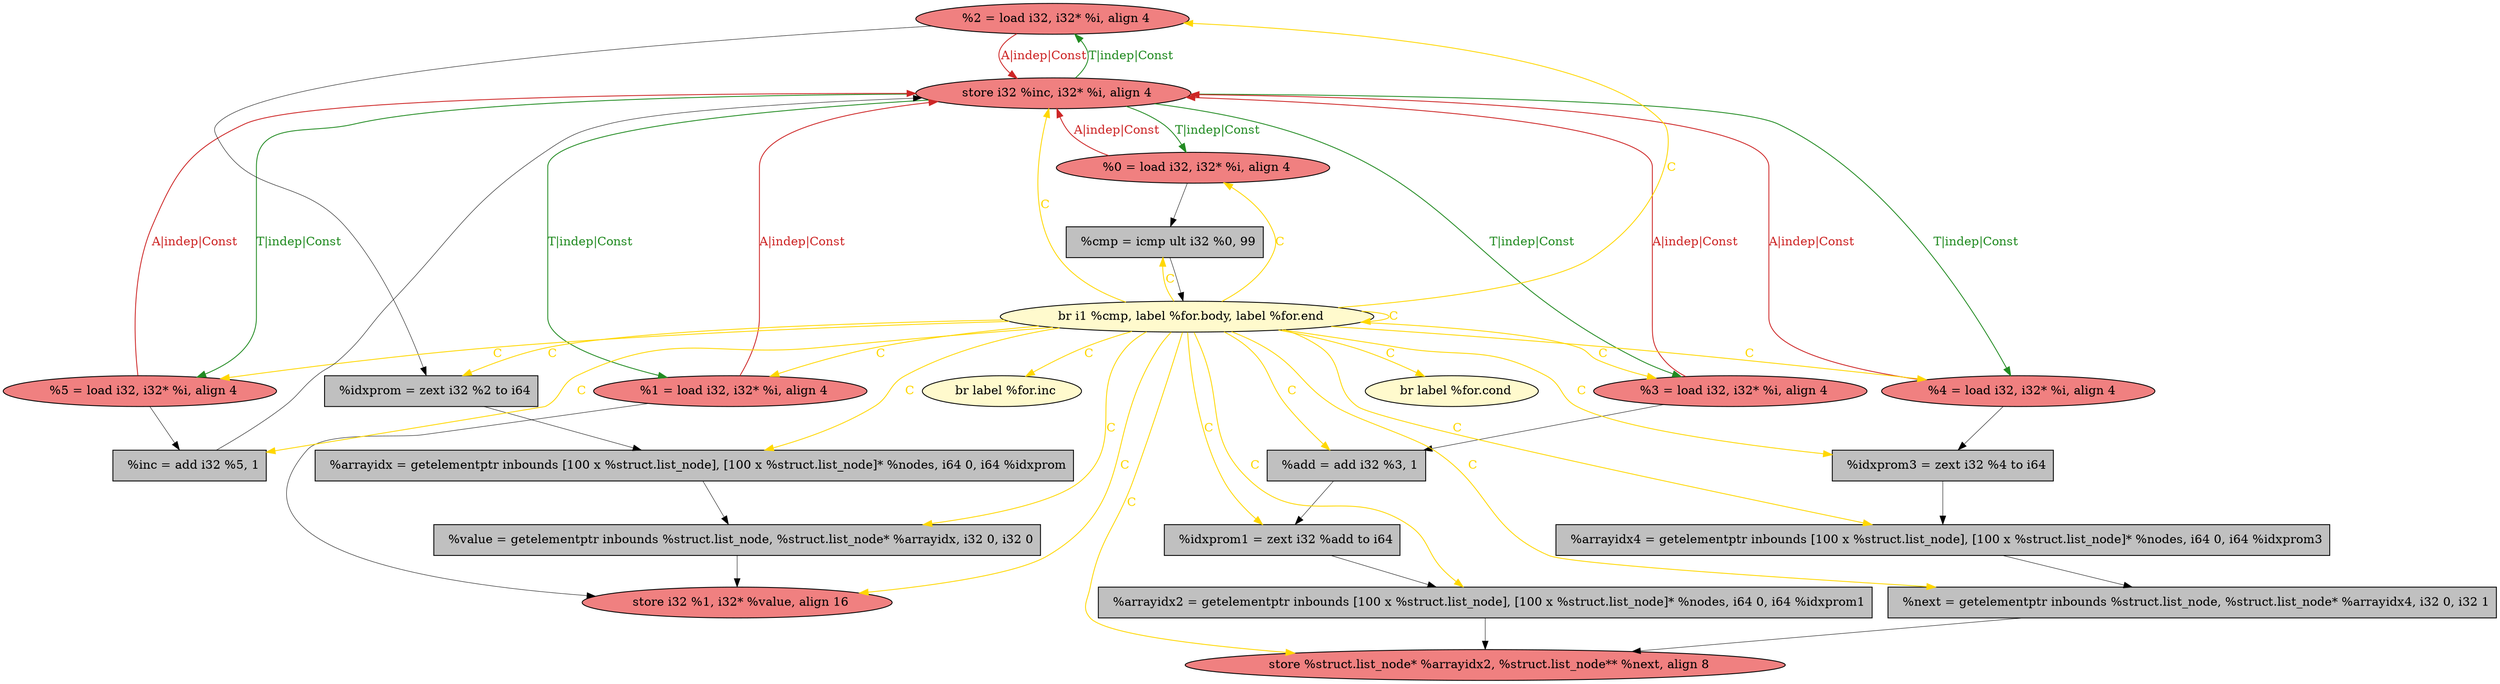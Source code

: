 
digraph G {


node441 [fillcolor=lightcoral,label="  store i32 %1, i32* %value, align 16",shape=ellipse,style=filled ]
node440 [fillcolor=lightcoral,label="  store i32 %inc, i32* %i, align 4",shape=ellipse,style=filled ]
node439 [fillcolor=grey,label="  %value = getelementptr inbounds %struct.list_node, %struct.list_node* %arrayidx, i32 0, i32 0",shape=rectangle,style=filled ]
node438 [fillcolor=grey,label="  %cmp = icmp ult i32 %0, 99",shape=rectangle,style=filled ]
node436 [fillcolor=lightcoral,label="  %1 = load i32, i32* %i, align 4",shape=ellipse,style=filled ]
node422 [fillcolor=lemonchiffon,label="  br label %for.cond",shape=ellipse,style=filled ]
node424 [fillcolor=grey,label="  %idxprom1 = zext i32 %add to i64",shape=rectangle,style=filled ]
node437 [fillcolor=lightcoral,label="  %0 = load i32, i32* %i, align 4",shape=ellipse,style=filled ]
node419 [fillcolor=lightcoral,label="  %4 = load i32, i32* %i, align 4",shape=ellipse,style=filled ]
node426 [fillcolor=grey,label="  %next = getelementptr inbounds %struct.list_node, %struct.list_node* %arrayidx4, i32 0, i32 1",shape=rectangle,style=filled ]
node429 [fillcolor=grey,label="  %idxprom3 = zext i32 %4 to i64",shape=rectangle,style=filled ]
node420 [fillcolor=lightcoral,label="  %3 = load i32, i32* %i, align 4",shape=ellipse,style=filled ]
node433 [fillcolor=grey,label="  %arrayidx4 = getelementptr inbounds [100 x %struct.list_node], [100 x %struct.list_node]* %nodes, i64 0, i64 %idxprom3",shape=rectangle,style=filled ]
node425 [fillcolor=grey,label="  %add = add i32 %3, 1",shape=rectangle,style=filled ]
node421 [fillcolor=grey,label="  %idxprom = zext i32 %2 to i64",shape=rectangle,style=filled ]
node427 [fillcolor=lightcoral,label="  store %struct.list_node* %arrayidx2, %struct.list_node** %next, align 8",shape=ellipse,style=filled ]
node428 [fillcolor=lightcoral,label="  %5 = load i32, i32* %i, align 4",shape=ellipse,style=filled ]
node435 [fillcolor=lightcoral,label="  %2 = load i32, i32* %i, align 4",shape=ellipse,style=filled ]
node430 [fillcolor=lemonchiffon,label="  br label %for.inc",shape=ellipse,style=filled ]
node423 [fillcolor=grey,label="  %arrayidx2 = getelementptr inbounds [100 x %struct.list_node], [100 x %struct.list_node]* %nodes, i64 0, i64 %idxprom1",shape=rectangle,style=filled ]
node431 [fillcolor=grey,label="  %arrayidx = getelementptr inbounds [100 x %struct.list_node], [100 x %struct.list_node]* %nodes, i64 0, i64 %idxprom",shape=rectangle,style=filled ]
node432 [fillcolor=lemonchiffon,label="  br i1 %cmp, label %for.body, label %for.end",shape=ellipse,style=filled ]
node434 [fillcolor=grey,label="  %inc = add i32 %5, 1",shape=rectangle,style=filled ]

node432->node441 [style=solid,color=gold,label="C",penwidth=1.0,fontcolor=gold ]
node440->node420 [style=solid,color=forestgreen,label="T|indep|Const",penwidth=1.0,fontcolor=forestgreen ]
node440->node419 [style=solid,color=forestgreen,label="T|indep|Const",penwidth=1.0,fontcolor=forestgreen ]
node420->node425 [style=solid,color=black,label="",penwidth=0.5,fontcolor=black ]
node426->node427 [style=solid,color=black,label="",penwidth=0.5,fontcolor=black ]
node432->node429 [style=solid,color=gold,label="C",penwidth=1.0,fontcolor=gold ]
node432->node438 [style=solid,color=gold,label="C",penwidth=1.0,fontcolor=gold ]
node438->node432 [style=solid,color=black,label="",penwidth=0.5,fontcolor=black ]
node440->node437 [style=solid,color=forestgreen,label="T|indep|Const",penwidth=1.0,fontcolor=forestgreen ]
node437->node440 [style=solid,color=firebrick3,label="A|indep|Const",penwidth=1.0,fontcolor=firebrick3 ]
node428->node440 [style=solid,color=firebrick3,label="A|indep|Const",penwidth=1.0,fontcolor=firebrick3 ]
node425->node424 [style=solid,color=black,label="",penwidth=0.5,fontcolor=black ]
node432->node428 [style=solid,color=gold,label="C",penwidth=1.0,fontcolor=gold ]
node432->node425 [style=solid,color=gold,label="C",penwidth=1.0,fontcolor=gold ]
node420->node440 [style=solid,color=firebrick3,label="A|indep|Const",penwidth=1.0,fontcolor=firebrick3 ]
node432->node431 [style=solid,color=gold,label="C",penwidth=1.0,fontcolor=gold ]
node423->node427 [style=solid,color=black,label="",penwidth=0.5,fontcolor=black ]
node432->node421 [style=solid,color=gold,label="C",penwidth=1.0,fontcolor=gold ]
node432->node424 [style=solid,color=gold,label="C",penwidth=1.0,fontcolor=gold ]
node432->node427 [style=solid,color=gold,label="C",penwidth=1.0,fontcolor=gold ]
node439->node441 [style=solid,color=black,label="",penwidth=0.5,fontcolor=black ]
node432->node432 [style=solid,color=gold,label="C",penwidth=1.0,fontcolor=gold ]
node433->node426 [style=solid,color=black,label="",penwidth=0.5,fontcolor=black ]
node432->node422 [style=solid,color=gold,label="C",penwidth=1.0,fontcolor=gold ]
node440->node428 [style=solid,color=forestgreen,label="T|indep|Const",penwidth=1.0,fontcolor=forestgreen ]
node432->node433 [style=solid,color=gold,label="C",penwidth=1.0,fontcolor=gold ]
node432->node440 [style=solid,color=gold,label="C",penwidth=1.0,fontcolor=gold ]
node432->node434 [style=solid,color=gold,label="C",penwidth=1.0,fontcolor=gold ]
node436->node440 [style=solid,color=firebrick3,label="A|indep|Const",penwidth=1.0,fontcolor=firebrick3 ]
node432->node437 [style=solid,color=gold,label="C",penwidth=1.0,fontcolor=gold ]
node436->node441 [style=solid,color=black,label="",penwidth=0.5,fontcolor=black ]
node432->node436 [style=solid,color=gold,label="C",penwidth=1.0,fontcolor=gold ]
node432->node423 [style=solid,color=gold,label="C",penwidth=1.0,fontcolor=gold ]
node431->node439 [style=solid,color=black,label="",penwidth=0.5,fontcolor=black ]
node432->node419 [style=solid,color=gold,label="C",penwidth=1.0,fontcolor=gold ]
node432->node430 [style=solid,color=gold,label="C",penwidth=1.0,fontcolor=gold ]
node435->node440 [style=solid,color=firebrick3,label="A|indep|Const",penwidth=1.0,fontcolor=firebrick3 ]
node434->node440 [style=solid,color=black,label="",penwidth=0.5,fontcolor=black ]
node440->node435 [style=solid,color=forestgreen,label="T|indep|Const",penwidth=1.0,fontcolor=forestgreen ]
node435->node421 [style=solid,color=black,label="",penwidth=0.5,fontcolor=black ]
node429->node433 [style=solid,color=black,label="",penwidth=0.5,fontcolor=black ]
node432->node420 [style=solid,color=gold,label="C",penwidth=1.0,fontcolor=gold ]
node421->node431 [style=solid,color=black,label="",penwidth=0.5,fontcolor=black ]
node432->node435 [style=solid,color=gold,label="C",penwidth=1.0,fontcolor=gold ]
node437->node438 [style=solid,color=black,label="",penwidth=0.5,fontcolor=black ]
node419->node440 [style=solid,color=firebrick3,label="A|indep|Const",penwidth=1.0,fontcolor=firebrick3 ]
node432->node426 [style=solid,color=gold,label="C",penwidth=1.0,fontcolor=gold ]
node440->node436 [style=solid,color=forestgreen,label="T|indep|Const",penwidth=1.0,fontcolor=forestgreen ]
node432->node439 [style=solid,color=gold,label="C",penwidth=1.0,fontcolor=gold ]
node428->node434 [style=solid,color=black,label="",penwidth=0.5,fontcolor=black ]
node419->node429 [style=solid,color=black,label="",penwidth=0.5,fontcolor=black ]
node424->node423 [style=solid,color=black,label="",penwidth=0.5,fontcolor=black ]


}
